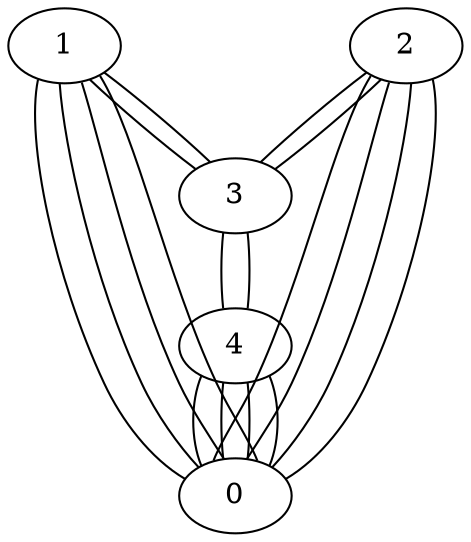 graph{
1 -- 0
1 -- 3
3 -- 4
4 -- 0
1 -- 0
1 -- 0
1 -- 3
1 -- 0
2 -- 3
2 -- 0
2 -- 3
2 -- 0
3 -- 4
4 -- 0
2 -- 0
2 -- 0
4 -- 0
4 -- 0
}
